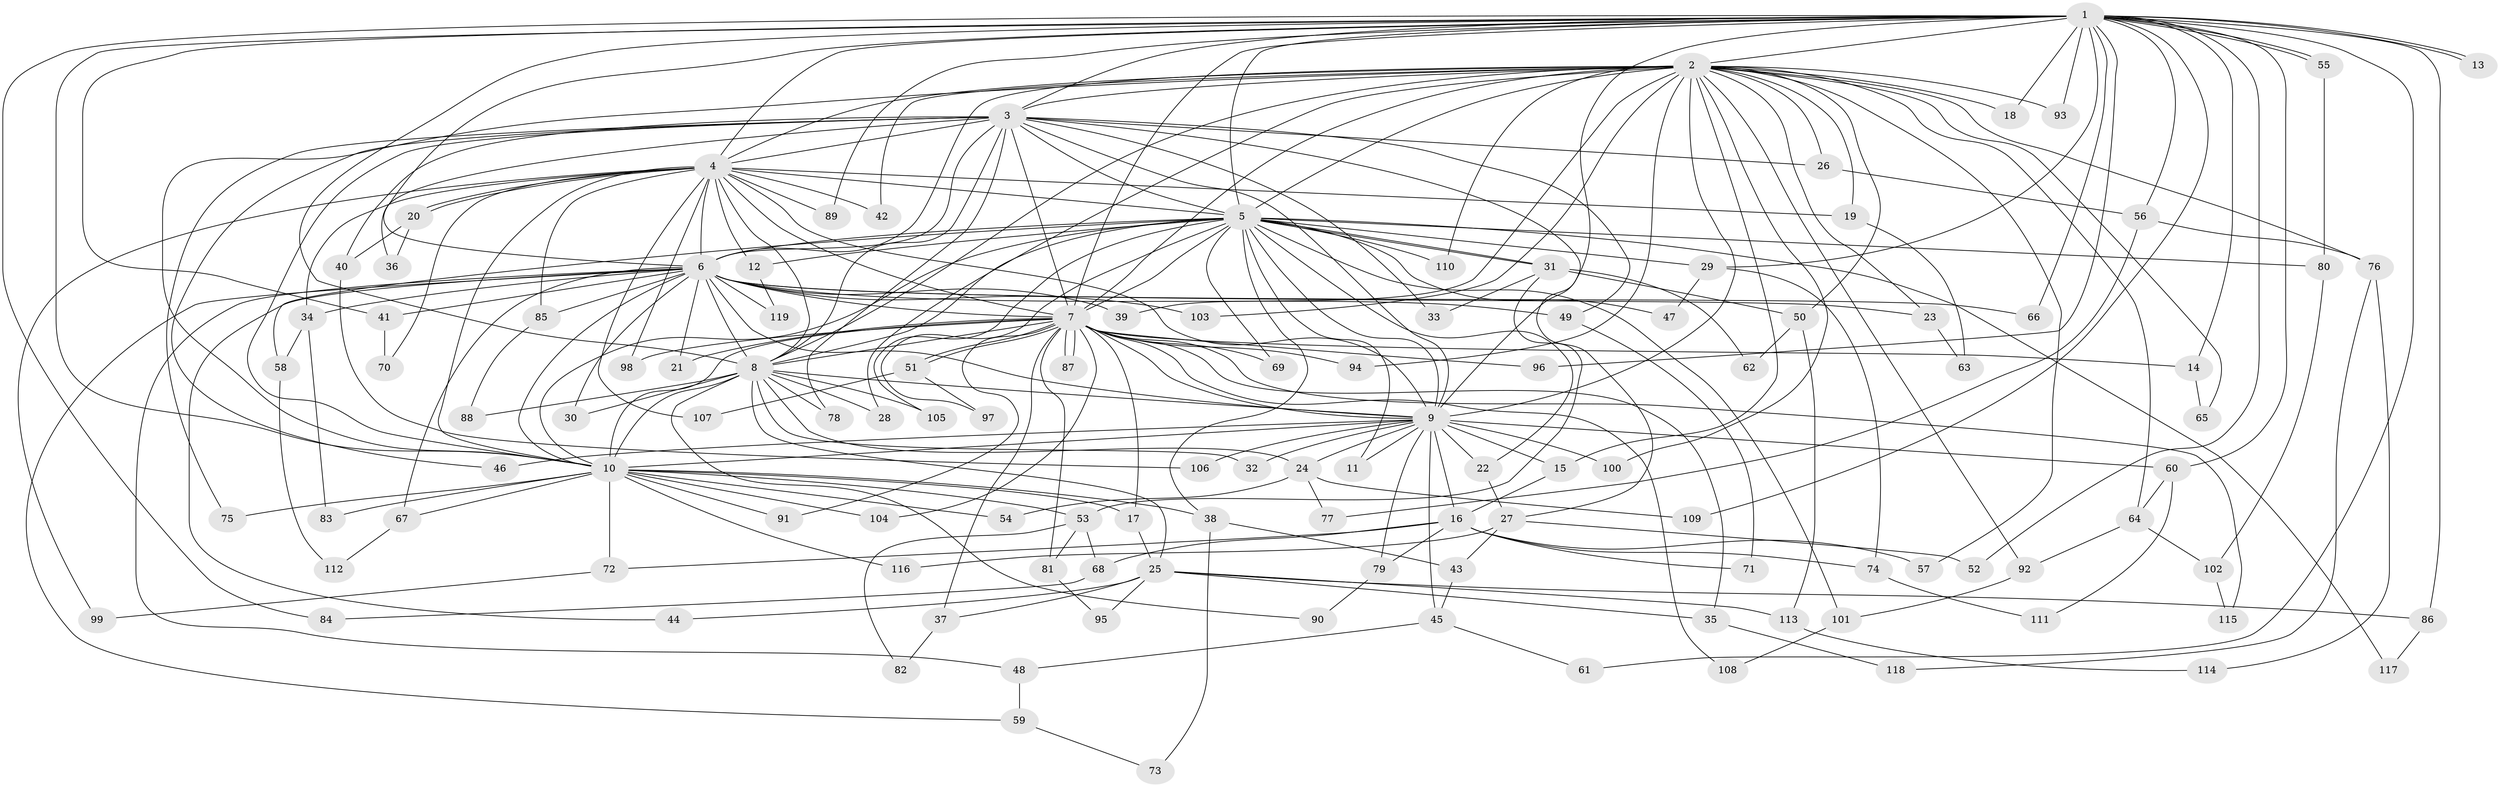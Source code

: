 // Generated by graph-tools (version 1.1) at 2025/45/03/09/25 04:45:40]
// undirected, 119 vertices, 263 edges
graph export_dot {
graph [start="1"]
  node [color=gray90,style=filled];
  1;
  2;
  3;
  4;
  5;
  6;
  7;
  8;
  9;
  10;
  11;
  12;
  13;
  14;
  15;
  16;
  17;
  18;
  19;
  20;
  21;
  22;
  23;
  24;
  25;
  26;
  27;
  28;
  29;
  30;
  31;
  32;
  33;
  34;
  35;
  36;
  37;
  38;
  39;
  40;
  41;
  42;
  43;
  44;
  45;
  46;
  47;
  48;
  49;
  50;
  51;
  52;
  53;
  54;
  55;
  56;
  57;
  58;
  59;
  60;
  61;
  62;
  63;
  64;
  65;
  66;
  67;
  68;
  69;
  70;
  71;
  72;
  73;
  74;
  75;
  76;
  77;
  78;
  79;
  80;
  81;
  82;
  83;
  84;
  85;
  86;
  87;
  88;
  89;
  90;
  91;
  92;
  93;
  94;
  95;
  96;
  97;
  98;
  99;
  100;
  101;
  102;
  103;
  104;
  105;
  106;
  107;
  108;
  109;
  110;
  111;
  112;
  113;
  114;
  115;
  116;
  117;
  118;
  119;
  1 -- 2;
  1 -- 3;
  1 -- 4;
  1 -- 5;
  1 -- 6;
  1 -- 7;
  1 -- 8;
  1 -- 9;
  1 -- 10;
  1 -- 13;
  1 -- 13;
  1 -- 14;
  1 -- 18;
  1 -- 29;
  1 -- 41;
  1 -- 52;
  1 -- 55;
  1 -- 55;
  1 -- 56;
  1 -- 60;
  1 -- 61;
  1 -- 66;
  1 -- 84;
  1 -- 86;
  1 -- 89;
  1 -- 93;
  1 -- 96;
  1 -- 109;
  2 -- 3;
  2 -- 4;
  2 -- 5;
  2 -- 6;
  2 -- 7;
  2 -- 8;
  2 -- 9;
  2 -- 10;
  2 -- 15;
  2 -- 18;
  2 -- 19;
  2 -- 23;
  2 -- 26;
  2 -- 28;
  2 -- 39;
  2 -- 42;
  2 -- 50;
  2 -- 57;
  2 -- 64;
  2 -- 65;
  2 -- 76;
  2 -- 92;
  2 -- 93;
  2 -- 94;
  2 -- 100;
  2 -- 103;
  2 -- 110;
  3 -- 4;
  3 -- 5;
  3 -- 6;
  3 -- 7;
  3 -- 8;
  3 -- 9;
  3 -- 10;
  3 -- 26;
  3 -- 27;
  3 -- 33;
  3 -- 36;
  3 -- 40;
  3 -- 46;
  3 -- 49;
  3 -- 75;
  3 -- 78;
  4 -- 5;
  4 -- 6;
  4 -- 7;
  4 -- 8;
  4 -- 9;
  4 -- 10;
  4 -- 12;
  4 -- 19;
  4 -- 20;
  4 -- 20;
  4 -- 34;
  4 -- 42;
  4 -- 70;
  4 -- 85;
  4 -- 89;
  4 -- 98;
  4 -- 99;
  4 -- 107;
  5 -- 6;
  5 -- 7;
  5 -- 8;
  5 -- 9;
  5 -- 10;
  5 -- 11;
  5 -- 12;
  5 -- 22;
  5 -- 29;
  5 -- 31;
  5 -- 31;
  5 -- 38;
  5 -- 47;
  5 -- 58;
  5 -- 69;
  5 -- 80;
  5 -- 97;
  5 -- 101;
  5 -- 105;
  5 -- 110;
  5 -- 117;
  6 -- 7;
  6 -- 8;
  6 -- 9;
  6 -- 10;
  6 -- 21;
  6 -- 23;
  6 -- 30;
  6 -- 34;
  6 -- 39;
  6 -- 41;
  6 -- 44;
  6 -- 48;
  6 -- 49;
  6 -- 59;
  6 -- 66;
  6 -- 67;
  6 -- 85;
  6 -- 103;
  6 -- 119;
  7 -- 8;
  7 -- 9;
  7 -- 10;
  7 -- 14;
  7 -- 17;
  7 -- 21;
  7 -- 35;
  7 -- 37;
  7 -- 51;
  7 -- 51;
  7 -- 69;
  7 -- 81;
  7 -- 87;
  7 -- 87;
  7 -- 91;
  7 -- 94;
  7 -- 96;
  7 -- 98;
  7 -- 104;
  7 -- 108;
  7 -- 115;
  8 -- 9;
  8 -- 10;
  8 -- 24;
  8 -- 25;
  8 -- 28;
  8 -- 30;
  8 -- 32;
  8 -- 78;
  8 -- 88;
  8 -- 90;
  8 -- 105;
  9 -- 10;
  9 -- 11;
  9 -- 15;
  9 -- 16;
  9 -- 22;
  9 -- 24;
  9 -- 32;
  9 -- 45;
  9 -- 46;
  9 -- 60;
  9 -- 79;
  9 -- 100;
  9 -- 106;
  10 -- 17;
  10 -- 38;
  10 -- 53;
  10 -- 54;
  10 -- 67;
  10 -- 72;
  10 -- 75;
  10 -- 83;
  10 -- 91;
  10 -- 104;
  10 -- 116;
  12 -- 119;
  14 -- 65;
  15 -- 16;
  16 -- 57;
  16 -- 68;
  16 -- 71;
  16 -- 72;
  16 -- 74;
  16 -- 79;
  17 -- 25;
  19 -- 63;
  20 -- 36;
  20 -- 40;
  22 -- 27;
  23 -- 63;
  24 -- 54;
  24 -- 77;
  24 -- 109;
  25 -- 35;
  25 -- 37;
  25 -- 44;
  25 -- 86;
  25 -- 95;
  25 -- 113;
  26 -- 56;
  27 -- 43;
  27 -- 52;
  27 -- 116;
  29 -- 47;
  29 -- 74;
  31 -- 33;
  31 -- 50;
  31 -- 53;
  31 -- 62;
  34 -- 58;
  34 -- 83;
  35 -- 118;
  37 -- 82;
  38 -- 43;
  38 -- 73;
  40 -- 106;
  41 -- 70;
  43 -- 45;
  45 -- 48;
  45 -- 61;
  48 -- 59;
  49 -- 71;
  50 -- 62;
  50 -- 113;
  51 -- 97;
  51 -- 107;
  53 -- 68;
  53 -- 81;
  53 -- 82;
  55 -- 80;
  56 -- 76;
  56 -- 77;
  58 -- 112;
  59 -- 73;
  60 -- 64;
  60 -- 111;
  64 -- 92;
  64 -- 102;
  67 -- 112;
  68 -- 84;
  72 -- 99;
  74 -- 111;
  76 -- 114;
  76 -- 118;
  79 -- 90;
  80 -- 102;
  81 -- 95;
  85 -- 88;
  86 -- 117;
  92 -- 101;
  101 -- 108;
  102 -- 115;
  113 -- 114;
}
